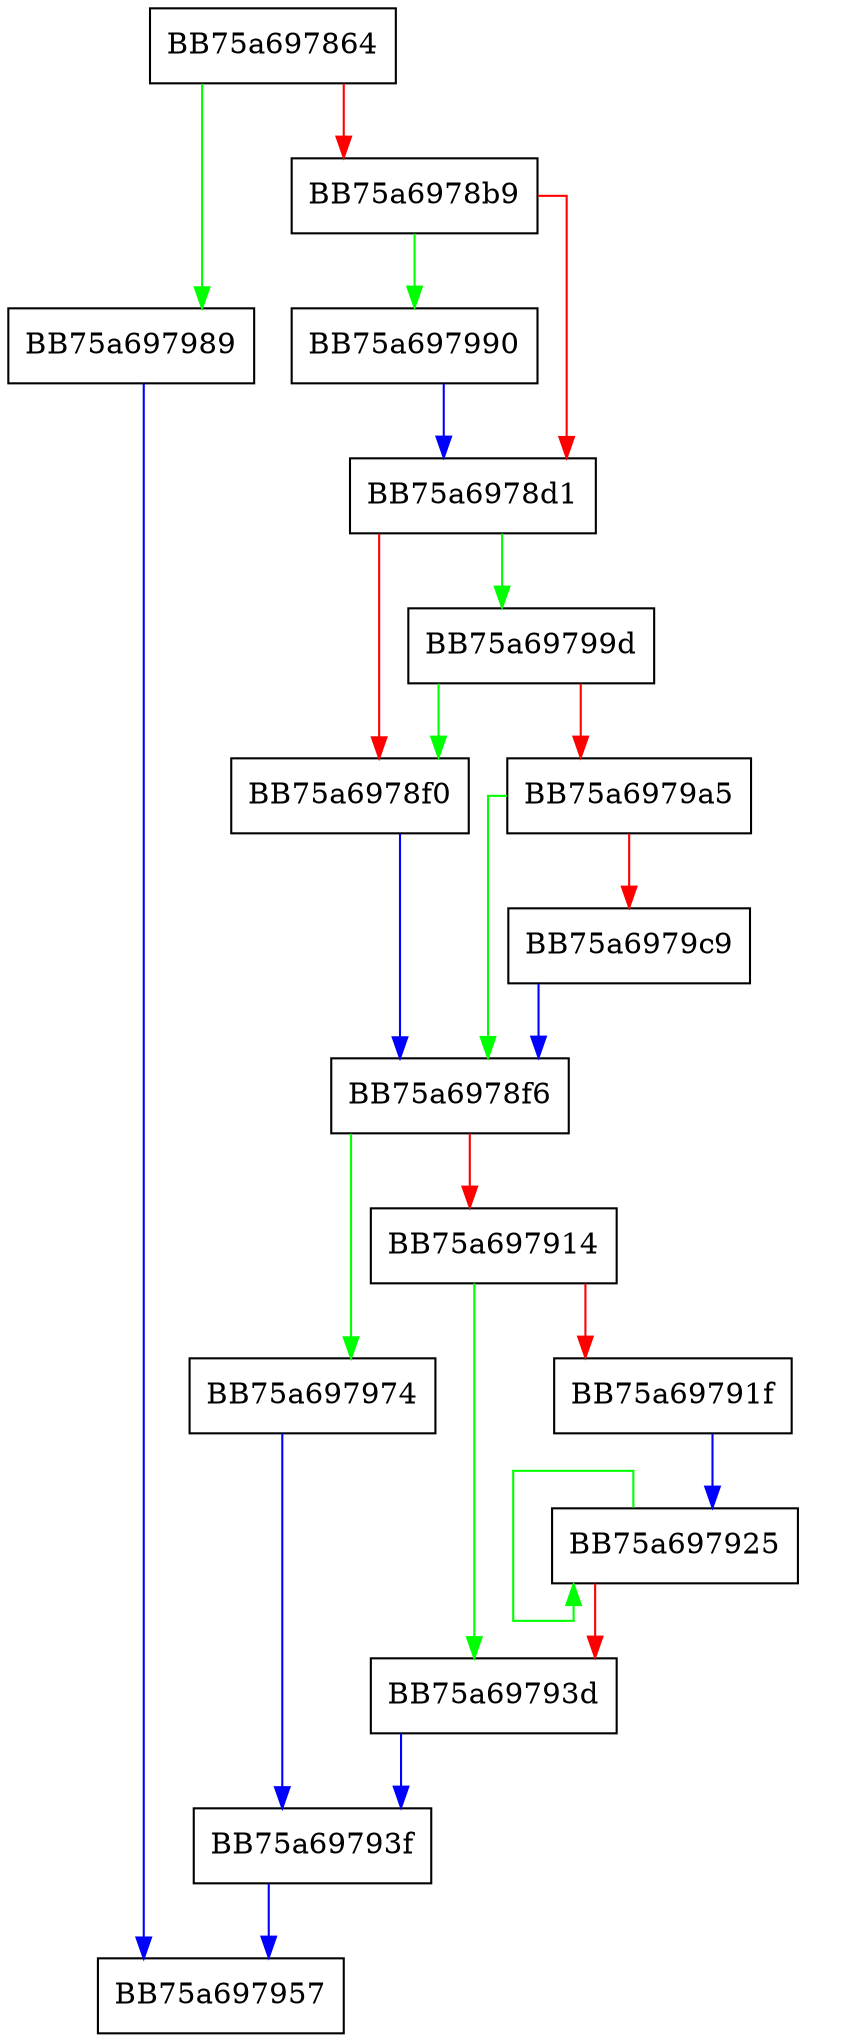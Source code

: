 digraph setupLookaside {
  node [shape="box"];
  graph [splines=ortho];
  BB75a697864 -> BB75a697989 [color="green"];
  BB75a697864 -> BB75a6978b9 [color="red"];
  BB75a6978b9 -> BB75a697990 [color="green"];
  BB75a6978b9 -> BB75a6978d1 [color="red"];
  BB75a6978d1 -> BB75a69799d [color="green"];
  BB75a6978d1 -> BB75a6978f0 [color="red"];
  BB75a6978f0 -> BB75a6978f6 [color="blue"];
  BB75a6978f6 -> BB75a697974 [color="green"];
  BB75a6978f6 -> BB75a697914 [color="red"];
  BB75a697914 -> BB75a69793d [color="green"];
  BB75a697914 -> BB75a69791f [color="red"];
  BB75a69791f -> BB75a697925 [color="blue"];
  BB75a697925 -> BB75a697925 [color="green"];
  BB75a697925 -> BB75a69793d [color="red"];
  BB75a69793d -> BB75a69793f [color="blue"];
  BB75a69793f -> BB75a697957 [color="blue"];
  BB75a697974 -> BB75a69793f [color="blue"];
  BB75a697989 -> BB75a697957 [color="blue"];
  BB75a697990 -> BB75a6978d1 [color="blue"];
  BB75a69799d -> BB75a6978f0 [color="green"];
  BB75a69799d -> BB75a6979a5 [color="red"];
  BB75a6979a5 -> BB75a6978f6 [color="green"];
  BB75a6979a5 -> BB75a6979c9 [color="red"];
  BB75a6979c9 -> BB75a6978f6 [color="blue"];
}
